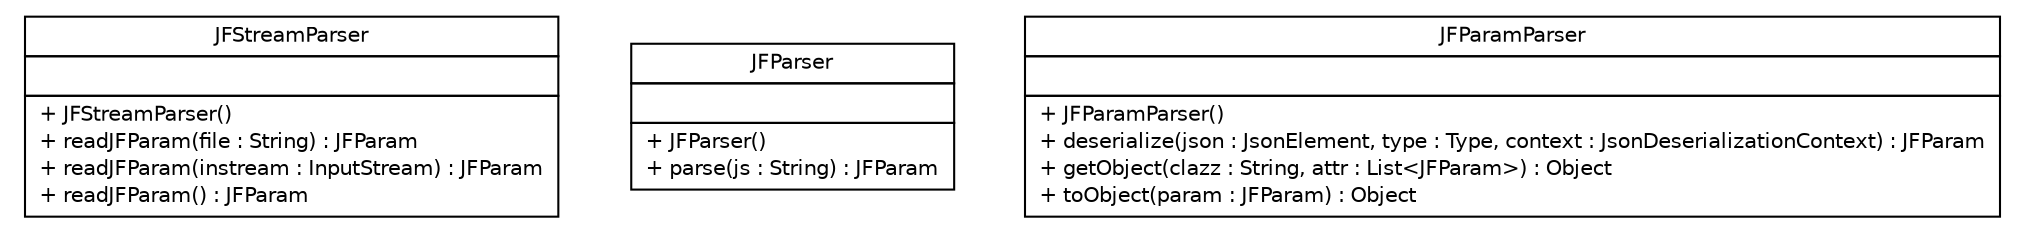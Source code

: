 #!/usr/local/bin/dot
#
# Class diagram 
# Generated by UMLGraph version R5_6 (http://www.umlgraph.org/)
#

digraph G {
	edge [fontname="Helvetica",fontsize=10,labelfontname="Helvetica",labelfontsize=10];
	node [fontname="Helvetica",fontsize=10,shape=plaintext];
	nodesep=0.25;
	ranksep=0.5;
	// org.fringe.jf.json.internal.parser.JFStreamParser
	c14 [label=<<table title="org.fringe.jf.json.internal.parser.JFStreamParser" border="0" cellborder="1" cellspacing="0" cellpadding="2" port="p" href="./JFStreamParser.html">
		<tr><td><table border="0" cellspacing="0" cellpadding="1">
<tr><td align="center" balign="center"> JFStreamParser </td></tr>
		</table></td></tr>
		<tr><td><table border="0" cellspacing="0" cellpadding="1">
<tr><td align="left" balign="left">  </td></tr>
		</table></td></tr>
		<tr><td><table border="0" cellspacing="0" cellpadding="1">
<tr><td align="left" balign="left"> + JFStreamParser() </td></tr>
<tr><td align="left" balign="left"> + readJFParam(file : String) : JFParam </td></tr>
<tr><td align="left" balign="left"> + readJFParam(instream : InputStream) : JFParam </td></tr>
<tr><td align="left" balign="left"> + readJFParam() : JFParam </td></tr>
		</table></td></tr>
		</table>>, URL="./JFStreamParser.html", fontname="Helvetica", fontcolor="black", fontsize=10.0];
	// org.fringe.jf.json.internal.parser.JFParser
	c15 [label=<<table title="org.fringe.jf.json.internal.parser.JFParser" border="0" cellborder="1" cellspacing="0" cellpadding="2" port="p" href="./JFParser.html">
		<tr><td><table border="0" cellspacing="0" cellpadding="1">
<tr><td align="center" balign="center"> JFParser </td></tr>
		</table></td></tr>
		<tr><td><table border="0" cellspacing="0" cellpadding="1">
<tr><td align="left" balign="left">  </td></tr>
		</table></td></tr>
		<tr><td><table border="0" cellspacing="0" cellpadding="1">
<tr><td align="left" balign="left"> + JFParser() </td></tr>
<tr><td align="left" balign="left"> + parse(js : String) : JFParam </td></tr>
		</table></td></tr>
		</table>>, URL="./JFParser.html", fontname="Helvetica", fontcolor="black", fontsize=10.0];
	// org.fringe.jf.json.internal.parser.JFParamParser
	c16 [label=<<table title="org.fringe.jf.json.internal.parser.JFParamParser" border="0" cellborder="1" cellspacing="0" cellpadding="2" port="p" href="./JFParamParser.html">
		<tr><td><table border="0" cellspacing="0" cellpadding="1">
<tr><td align="center" balign="center"> JFParamParser </td></tr>
		</table></td></tr>
		<tr><td><table border="0" cellspacing="0" cellpadding="1">
<tr><td align="left" balign="left">  </td></tr>
		</table></td></tr>
		<tr><td><table border="0" cellspacing="0" cellpadding="1">
<tr><td align="left" balign="left"> + JFParamParser() </td></tr>
<tr><td align="left" balign="left"> + deserialize(json : JsonElement, type : Type, context : JsonDeserializationContext) : JFParam </td></tr>
<tr><td align="left" balign="left"> + getObject(clazz : String, attr : List&lt;JFParam&gt;) : Object </td></tr>
<tr><td align="left" balign="left"> + toObject(param : JFParam) : Object </td></tr>
		</table></td></tr>
		</table>>, URL="./JFParamParser.html", fontname="Helvetica", fontcolor="black", fontsize=10.0];
}

